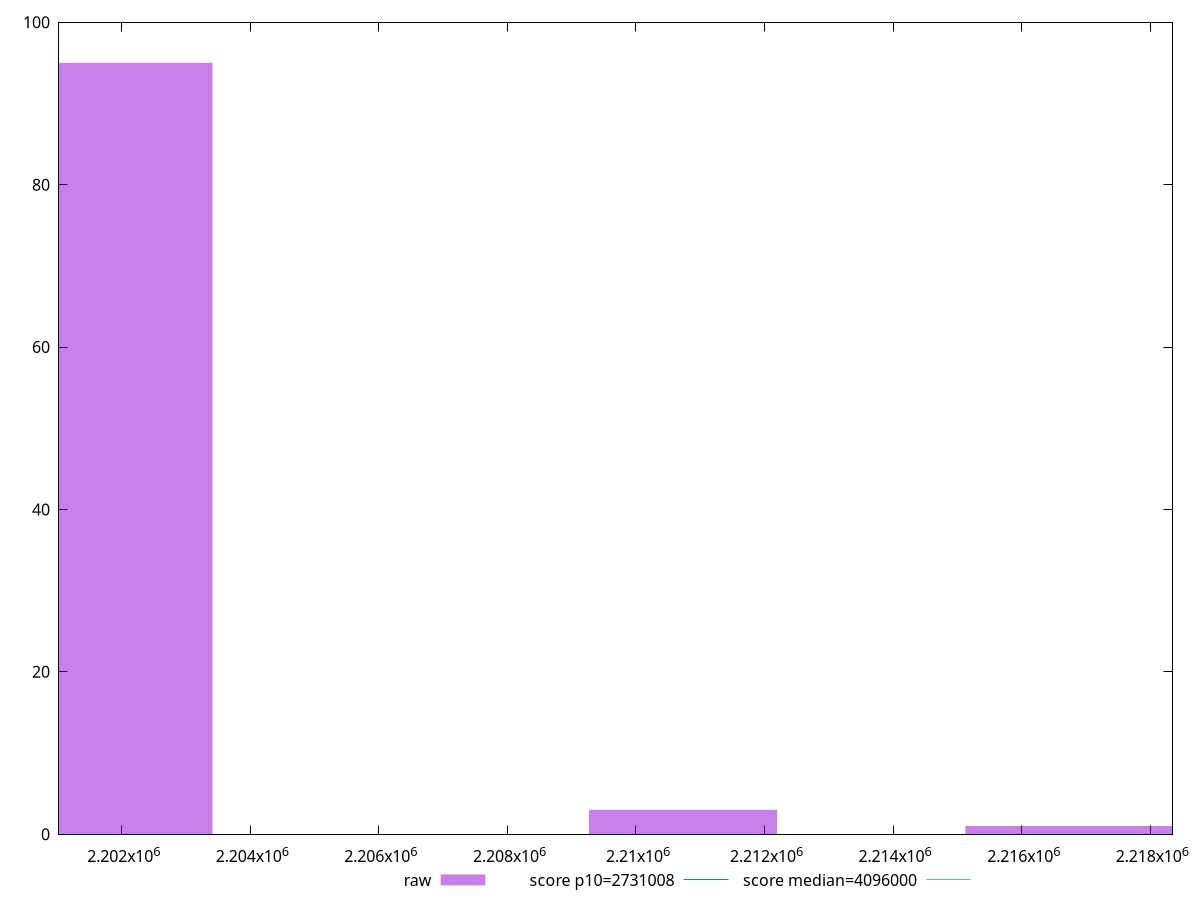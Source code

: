 reset

$raw <<EOF
2216588.4540399686 1
2219516.576172122 1
2201947.8433792023 95
2210732.209775662 3
EOF

set key outside below
set boxwidth 2928.122132153195
set xrange [2201025:2218346]
set yrange [0:100]
set trange [0:100]
set style fill transparent solid 0.5 noborder

set parametric
set terminal svg size 640, 490 enhanced background rgb 'white'
set output "report_00019_2021-02-10T18-14-37.922Z//total-byte-weight/samples/pages+cached/raw/histogram.svg"

plot $raw title "raw" with boxes, \
     2731008,t title "score p10=2731008", \
     4096000,t title "score median=4096000"

reset
